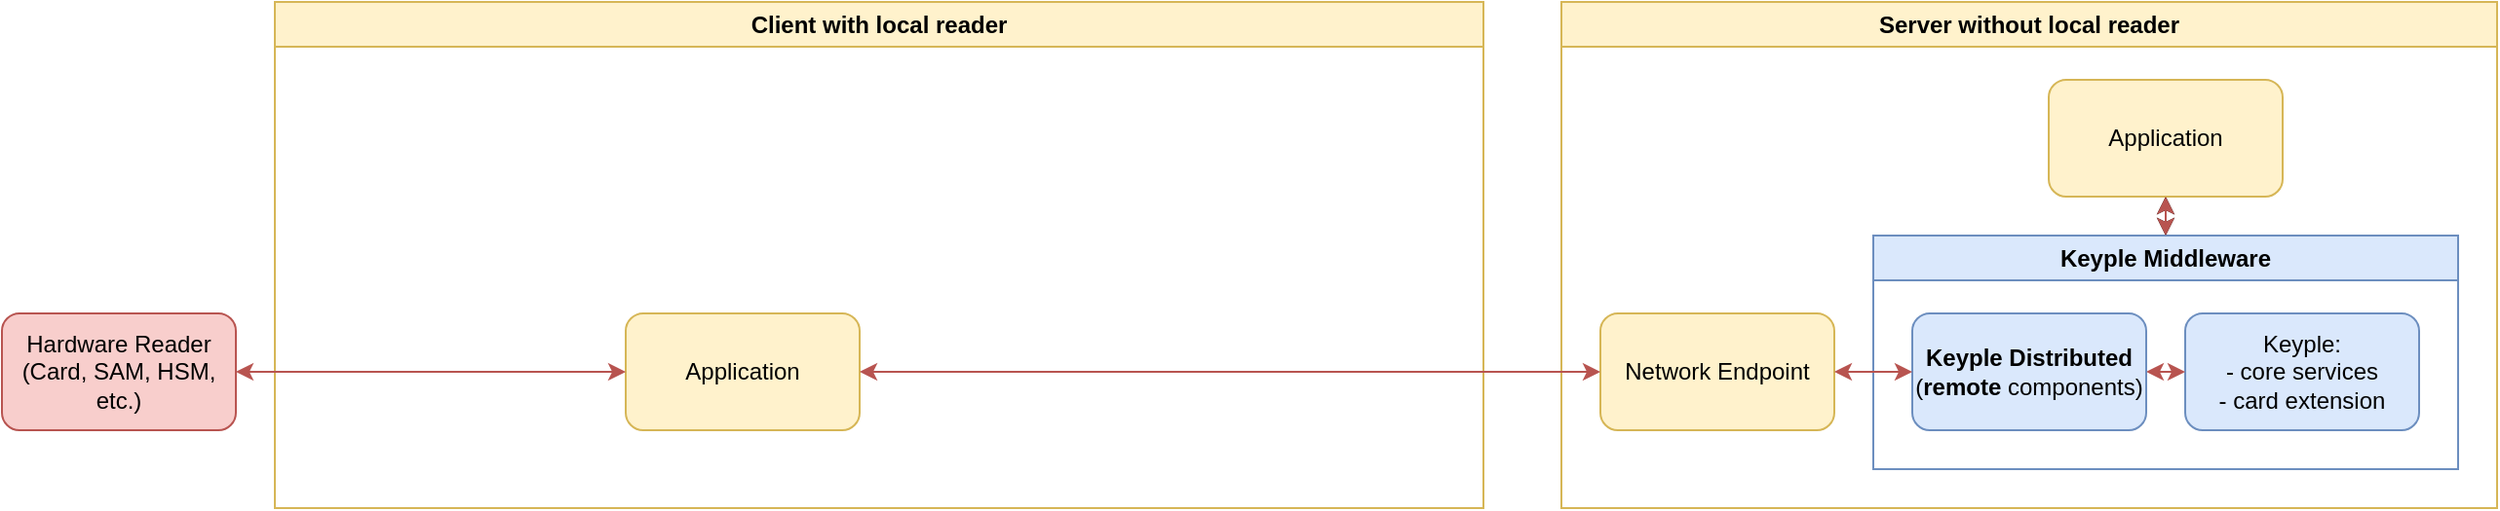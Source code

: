 <mxfile version="20.7.4" type="device"><diagram name="Page-1" id="7Sh1Q71iwAasNACV_Fdk"><mxGraphModel dx="1038" dy="608" grid="1" gridSize="10" guides="1" tooltips="1" connect="1" arrows="1" fold="1" page="1" pageScale="1" pageWidth="1654" pageHeight="1169" math="0" shadow="0"><root><mxCell id="TWPGk657dWVwOv0mLjbH-0"/><mxCell id="TWPGk657dWVwOv0mLjbH-1" parent="TWPGk657dWVwOv0mLjbH-0"/><mxCell id="-atB4QyKtMzpGteORmZN-24" value="Client with local reader" style="swimlane;whiteSpace=wrap;html=1;fillColor=#fff2cc;strokeColor=#d6b656;startSize=23;" vertex="1" parent="TWPGk657dWVwOv0mLjbH-1"><mxGeometry x="180" y="120" width="620" height="260" as="geometry"/></mxCell><mxCell id="-atB4QyKtMzpGteORmZN-25" value="Application" style="rounded=1;whiteSpace=wrap;html=1;fillColor=#fff2cc;strokeColor=#d6b656;" vertex="1" parent="-atB4QyKtMzpGteORmZN-24"><mxGeometry x="180" y="160" width="120" height="60" as="geometry"/></mxCell><mxCell id="-atB4QyKtMzpGteORmZN-35" value="Hardware Reader&lt;br&gt;(Card, SAM, HSM, etc.)" style="rounded=1;whiteSpace=wrap;html=1;fillColor=#f8cecc;strokeColor=#b85450;" vertex="1" parent="TWPGk657dWVwOv0mLjbH-1"><mxGeometry x="40" y="280" width="120" height="60" as="geometry"/></mxCell><mxCell id="-atB4QyKtMzpGteORmZN-36" value="Server without local reader" style="swimlane;whiteSpace=wrap;html=1;startSize=23;fillColor=#fff2cc;strokeColor=#d6b656;" vertex="1" parent="TWPGk657dWVwOv0mLjbH-1"><mxGeometry x="840" y="120" width="480" height="260" as="geometry"/></mxCell><mxCell id="-atB4QyKtMzpGteORmZN-37" value="" style="edgeStyle=orthogonalEdgeStyle;rounded=0;orthogonalLoop=1;jettySize=auto;html=1;startArrow=classic;startFill=1;endArrow=classic;endFill=1;entryX=0.5;entryY=0;entryDx=0;entryDy=0;" edge="1" parent="-atB4QyKtMzpGteORmZN-36" source="-atB4QyKtMzpGteORmZN-38" target="-atB4QyKtMzpGteORmZN-39"><mxGeometry relative="1" as="geometry"/></mxCell><mxCell id="-atB4QyKtMzpGteORmZN-38" value="Application" style="rounded=1;whiteSpace=wrap;html=1;fillColor=#fff2cc;strokeColor=#d6b656;" vertex="1" parent="-atB4QyKtMzpGteORmZN-36"><mxGeometry x="250" y="40" width="120" height="60" as="geometry"/></mxCell><mxCell id="-atB4QyKtMzpGteORmZN-39" value="Keyple Middleware" style="swimlane;whiteSpace=wrap;html=1;fillColor=#dae8fc;strokeColor=#6c8ebf;" vertex="1" parent="-atB4QyKtMzpGteORmZN-36"><mxGeometry x="160" y="120" width="300" height="120" as="geometry"/></mxCell><mxCell id="-atB4QyKtMzpGteORmZN-40" value="Keyple:&lt;br&gt;- core services&lt;br&gt;- card extension" style="rounded=1;whiteSpace=wrap;html=1;fillColor=#dae8fc;strokeColor=#6c8ebf;" vertex="1" parent="-atB4QyKtMzpGteORmZN-39"><mxGeometry x="160" y="40" width="120" height="60" as="geometry"/></mxCell><mxCell id="-atB4QyKtMzpGteORmZN-41" style="edgeStyle=none;rounded=0;orthogonalLoop=1;jettySize=auto;html=1;exitX=1;exitY=0.5;exitDx=0;exitDy=0;entryX=0;entryY=0.5;entryDx=0;entryDy=0;strokeWidth=1;endArrow=classic;endFill=1;fillColor=#f8cecc;strokeColor=#b85450;startArrow=classic;startFill=1;" edge="1" parent="-atB4QyKtMzpGteORmZN-39" source="-atB4QyKtMzpGteORmZN-42" target="-atB4QyKtMzpGteORmZN-40"><mxGeometry relative="1" as="geometry"/></mxCell><mxCell id="-atB4QyKtMzpGteORmZN-42" value="&lt;b&gt;Keyple Distributed&lt;/b&gt;&lt;br&gt;(&lt;b&gt;remote&lt;/b&gt; components)" style="rounded=1;whiteSpace=wrap;html=1;fillColor=#dae8fc;strokeColor=#6c8ebf;" vertex="1" parent="-atB4QyKtMzpGteORmZN-39"><mxGeometry x="20" y="40" width="120" height="60" as="geometry"/></mxCell><mxCell id="-atB4QyKtMzpGteORmZN-43" value="Network Endpoint" style="rounded=1;whiteSpace=wrap;html=1;fillColor=#fff2cc;strokeColor=#d6b656;" vertex="1" parent="-atB4QyKtMzpGteORmZN-36"><mxGeometry x="20" y="160" width="120" height="60" as="geometry"/></mxCell><mxCell id="-atB4QyKtMzpGteORmZN-44" style="edgeStyle=none;rounded=0;orthogonalLoop=1;jettySize=auto;html=1;exitX=0.5;exitY=0;exitDx=0;exitDy=0;entryX=0.5;entryY=1;entryDx=0;entryDy=0;strokeWidth=1;endArrow=classic;endFill=1;fillColor=#f8cecc;strokeColor=#b85450;startArrow=classic;startFill=1;" edge="1" parent="-atB4QyKtMzpGteORmZN-36" source="-atB4QyKtMzpGteORmZN-39" target="-atB4QyKtMzpGteORmZN-38"><mxGeometry relative="1" as="geometry"/></mxCell><mxCell id="-atB4QyKtMzpGteORmZN-45" style="edgeStyle=none;rounded=0;orthogonalLoop=1;jettySize=auto;html=1;exitX=1;exitY=0.5;exitDx=0;exitDy=0;entryX=0;entryY=0.5;entryDx=0;entryDy=0;strokeWidth=1;endArrow=classic;endFill=1;fillColor=#f8cecc;strokeColor=#b85450;startArrow=classic;startFill=1;" edge="1" parent="-atB4QyKtMzpGteORmZN-36" source="-atB4QyKtMzpGteORmZN-43" target="-atB4QyKtMzpGteORmZN-42"><mxGeometry relative="1" as="geometry"/></mxCell><mxCell id="-atB4QyKtMzpGteORmZN-46" style="edgeStyle=orthogonalEdgeStyle;rounded=0;orthogonalLoop=1;jettySize=auto;html=1;exitX=0;exitY=0.5;exitDx=0;exitDy=0;entryX=1;entryY=0.5;entryDx=0;entryDy=0;endArrow=classic;endFill=1;fillColor=#f8cecc;strokeColor=#b85450;strokeWidth=1;startArrow=classic;startFill=1;" edge="1" parent="TWPGk657dWVwOv0mLjbH-1" source="-atB4QyKtMzpGteORmZN-25" target="-atB4QyKtMzpGteORmZN-35"><mxGeometry relative="1" as="geometry"><mxPoint x="220" y="310" as="sourcePoint"/></mxGeometry></mxCell><mxCell id="-atB4QyKtMzpGteORmZN-47" style="edgeStyle=none;rounded=0;orthogonalLoop=1;jettySize=auto;html=1;exitX=1;exitY=0.5;exitDx=0;exitDy=0;entryX=0;entryY=0.5;entryDx=0;entryDy=0;strokeWidth=1;endArrow=classic;endFill=1;fillColor=#f8cecc;strokeColor=#b85450;startArrow=classic;startFill=1;" edge="1" parent="TWPGk657dWVwOv0mLjbH-1" source="-atB4QyKtMzpGteORmZN-25" target="-atB4QyKtMzpGteORmZN-43"><mxGeometry relative="1" as="geometry"><mxPoint x="780" y="310" as="sourcePoint"/></mxGeometry></mxCell></root></mxGraphModel></diagram></mxfile>